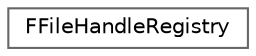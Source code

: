 digraph "Graphical Class Hierarchy"
{
 // INTERACTIVE_SVG=YES
 // LATEX_PDF_SIZE
  bgcolor="transparent";
  edge [fontname=Helvetica,fontsize=10,labelfontname=Helvetica,labelfontsize=10];
  node [fontname=Helvetica,fontsize=10,shape=box,height=0.2,width=0.4];
  rankdir="LR";
  Node0 [id="Node000000",label="FFileHandleRegistry",height=0.2,width=0.4,color="grey40", fillcolor="white", style="filled",URL="$d1/dee/classFFileHandleRegistry.html",tooltip=" "];
}
